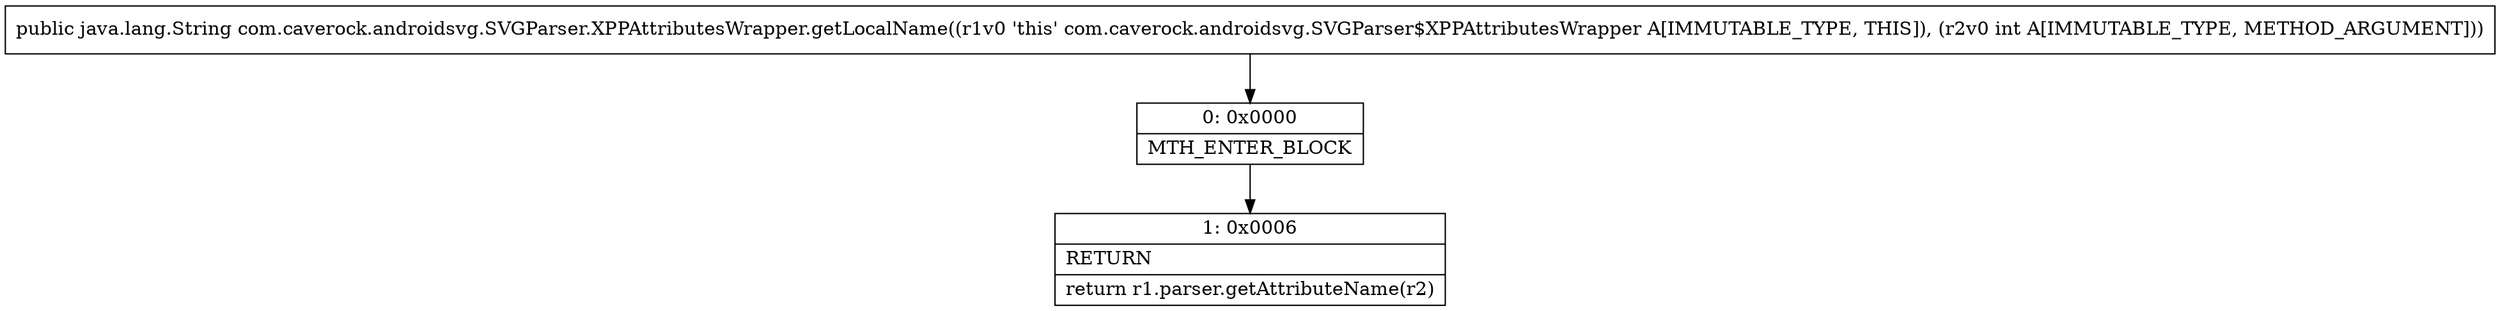 digraph "CFG forcom.caverock.androidsvg.SVGParser.XPPAttributesWrapper.getLocalName(I)Ljava\/lang\/String;" {
Node_0 [shape=record,label="{0\:\ 0x0000|MTH_ENTER_BLOCK\l}"];
Node_1 [shape=record,label="{1\:\ 0x0006|RETURN\l|return r1.parser.getAttributeName(r2)\l}"];
MethodNode[shape=record,label="{public java.lang.String com.caverock.androidsvg.SVGParser.XPPAttributesWrapper.getLocalName((r1v0 'this' com.caverock.androidsvg.SVGParser$XPPAttributesWrapper A[IMMUTABLE_TYPE, THIS]), (r2v0 int A[IMMUTABLE_TYPE, METHOD_ARGUMENT])) }"];
MethodNode -> Node_0;
Node_0 -> Node_1;
}


